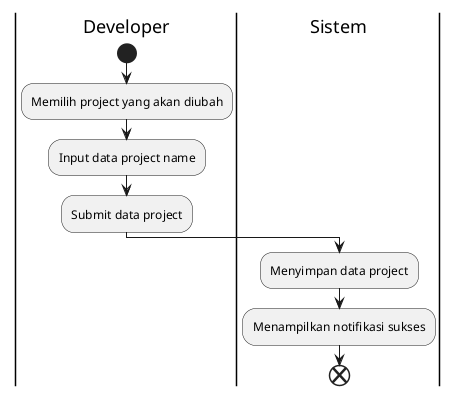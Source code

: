 @startuml edit project
|Developer|
start
:Memilih project yang akan diubah;
:Input data project name;
:Submit data project;
|Sistem|
:Menyimpan data project;
:Menampilkan notifikasi sukses;
end
@enduml